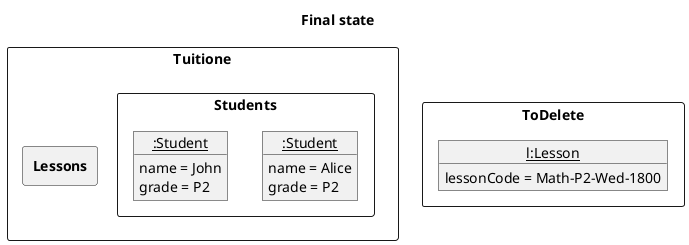 @startuml
skinparam ClassFontColor #000000
skinparam ClassBorderColor #000000

title Final state

package Tuitione <<rectangle>> {
    package <b>Lessons</b> as Lessons <<rectangle>> {
    }
    package Students <<rectangle>> {
        object "<u>:Student" as Alice {
            name = Alice
            grade = P2
        }
        object "<u>:Student" as John {
            name = John
            grade = P2
        }
    }
}

package ToDelete <<rectangle>> {
    object "<u>l:Lesson" as Lesson {
        lessonCode = Math-P2-Wed-1800
    }
}

@end
